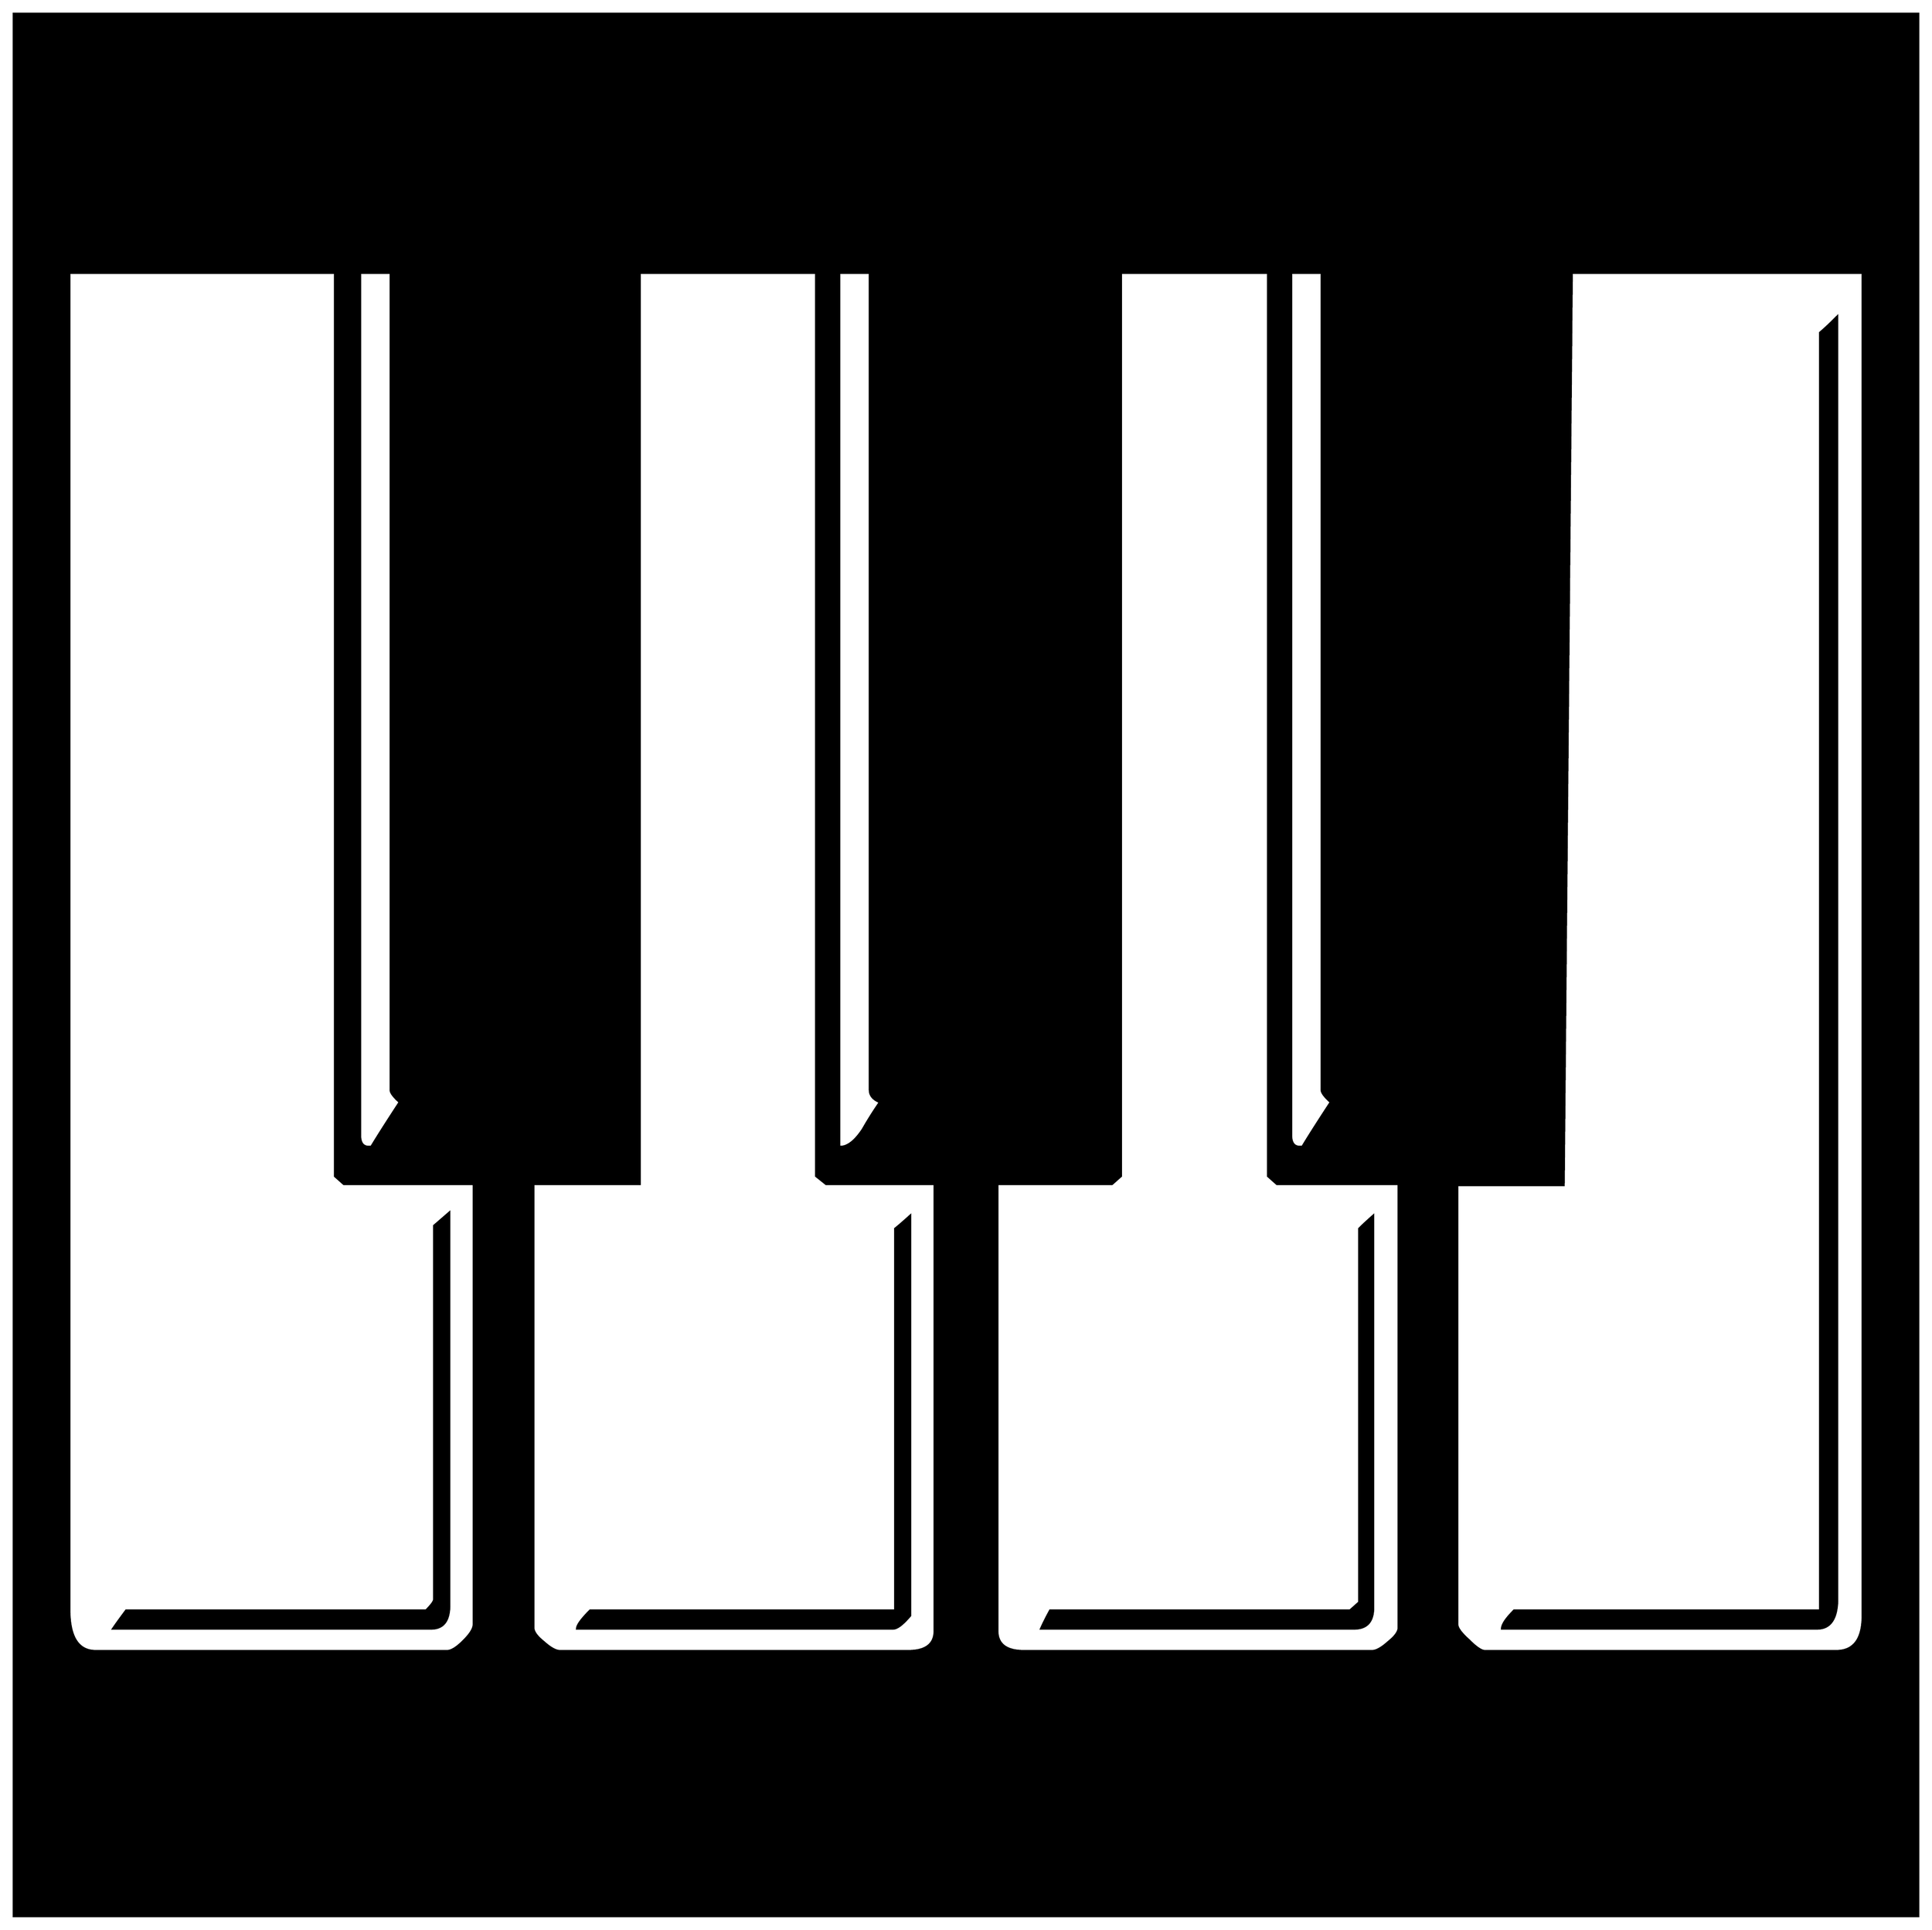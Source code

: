 


\begin{tikzpicture}[y=0.80pt, x=0.80pt, yscale=-1.0, xscale=1.0, inner sep=0pt, outer sep=0pt]
\begin{scope}[shift={(100.0,1719.0)},nonzero rule]
  \path[draw=.,fill=.,line width=1.600pt] (1962.0,344.0) --
    (82.0,344.0) -- (82.0,-1535.0) -- (1962.0,-1535.0) --
    (1962.0,344.0) -- cycle(1907.0,47.0) -- (1907.0,-1279.0) --
    (1620.0,-1279.0) -- (1612.0,-378.0) -- (1507.0,-378.0) --
    (1507.0,56.0) .. controls (1507.0,59.333) and (1510.667,64.333) ..
    (1518.0,71.0) .. controls (1525.333,78.333) and (1530.667,82.0) ..
    (1534.0,82.0) -- (1881.0,82.0) .. controls (1898.333,82.0) and
    (1907.0,70.333) .. (1907.0,47.0) -- cycle(1382.0,-460.0) ..
    controls (1376.0,-465.333) and (1373.0,-469.333) ..
    (1373.0,-472.0) -- (1373.0,-1279.0) -- (1343.0,-1279.0) --
    (1343.0,-427.0) .. controls (1343.0,-419.0) and
    (1346.333,-415.333) .. (1353.0,-416.0) -- (1354.0,-416.0) ..
    controls (1360.0,-426.0) and (1369.333,-440.667) ..
    (1382.0,-460.0) -- cycle(1449.0,59.0) -- (1449.0,-379.0) --
    (1329.0,-379.0) -- (1320.0,-387.0) -- (1320.0,-1279.0) --
    (1175.0,-1279.0) -- (1175.0,-387.0) -- (1166.0,-379.0) --
    (1053.0,-379.0) -- (1053.0,62.0) .. controls (1053.0,75.333)
    and (1061.667,82.0) .. (1079.0,82.0) -- (1423.0,82.0) ..
    controls (1427.0,82.0) and (1432.333,79.0) .. (1439.0,73.0) ..
    controls (1445.667,67.667) and (1449.0,63.0) .. (1449.0,59.0) --
    cycle(937.0,-460.0) .. controls (930.333,-462.667) and
    (927.0,-466.667) .. (927.0,-472.0) -- (927.0,-1279.0) --
    (897.0,-1279.0) -- (897.0,-416.0) .. controls (904.333,-415.333)
    and (912.0,-421.0) .. (920.0,-433.0) .. controls
    (925.333,-442.333) and (931.0,-451.333) .. (937.0,-460.0) --
    cycle(991.0,62.0) -- (991.0,-379.0) -- (884.0,-379.0) --
    (874.0,-387.0) -- (874.0,-1279.0) -- (700.0,-1279.0) --
    (700.0,-379.0) -- (595.0,-379.0) -- (595.0,59.0) .. controls
    (595.0,63.0) and (598.333,67.667) .. (605.0,73.0) .. controls
    (611.667,79.0) and (617.0,82.0) .. (621.0,82.0) --
    (965.0,82.0) .. controls (982.333,82.0) and (991.0,75.333) ..
    (991.0,62.0) -- cycle(463.0,-460.0) .. controls
    (457.0,-465.333) and (454.0,-469.333) .. (454.0,-472.0) --
    (454.0,-1279.0) -- (424.0,-1279.0) -- (424.0,-427.0) ..
    controls (424.0,-419.0) and (427.333,-415.333) .. (434.0,-416.0)
    -- (435.0,-416.0) .. controls (441.0,-426.0) and
    (450.333,-440.667) .. (463.0,-460.0) -- cycle(536.0,56.0) --
    (536.0,-379.0) -- (408.0,-379.0) -- (399.0,-387.0) --
    (399.0,-1279.0) -- (137.0,-1279.0) -- (137.0,41.0) ..
    controls (137.0,68.333) and (145.667,82.0) .. (163.0,82.0) --
    (510.0,82.0) .. controls (514.0,82.0) and (519.333,78.667) ..
    (526.0,72.0) .. controls (532.667,65.333) and (536.0,60.0) ..
    (536.0,56.0) -- cycle(1882.0,30.0) .. controls (1882.0,50.0)
    and (1875.333,60.0) .. (1862.0,60.0) -- (1551.0,60.0) ..
    controls (1551.0,56.0) and (1555.0,50.0) .. (1563.0,42.0) --
    (1865.0,42.0) -- (1865.0,-1220.0) .. controls
    (1869.0,-1223.333) and (1874.667,-1228.667) .. (1882.0,-1236.0) --
    (1882.0,30.0) -- cycle(1424.0,39.0) .. controls
    (1424.0,53.0) and (1417.667,60.0) .. (1405.0,60.0) --
    (1096.0,60.0) .. controls (1098.0,55.333) and (1101.0,49.333) ..
    (1105.0,42.0) -- (1401.0,42.0) -- (1410.0,34.0) --
    (1410.0,-335.0) .. controls (1414.0,-339.0) and
    (1418.667,-343.333) .. (1424.0,-348.0) -- (1424.0,39.0) --
    cycle(967.0,47.0) .. controls (959.667,55.667) and (954.0,60.0)
    .. (950.0,60.0) -- (638.0,60.0) .. controls (638.0,56.667) and
    (642.333,50.667) .. (651.0,42.0) -- (952.0,42.0) --
    (952.0,-335.0) .. controls (955.333,-337.667) and (960.333,-342.0)
    .. (967.0,-348.0) -- (967.0,47.0) -- cycle(512.0,37.0) ..
    controls (512.0,52.333) and (506.0,60.0) .. (494.0,60.0) --
    (180.0,60.0) .. controls (182.667,56.0) and (187.0,50.0) ..
    (193.0,42.0) -- (489.0,42.0) .. controls (494.333,36.667) and
    (497.0,33.0) .. (497.0,31.0) -- (497.0,-338.0) .. controls
    (497.0,-338.0) and (502.0,-342.333) .. (512.0,-351.0) --
    (512.0,37.0) -- cycle;
\end{scope}

\end{tikzpicture}


